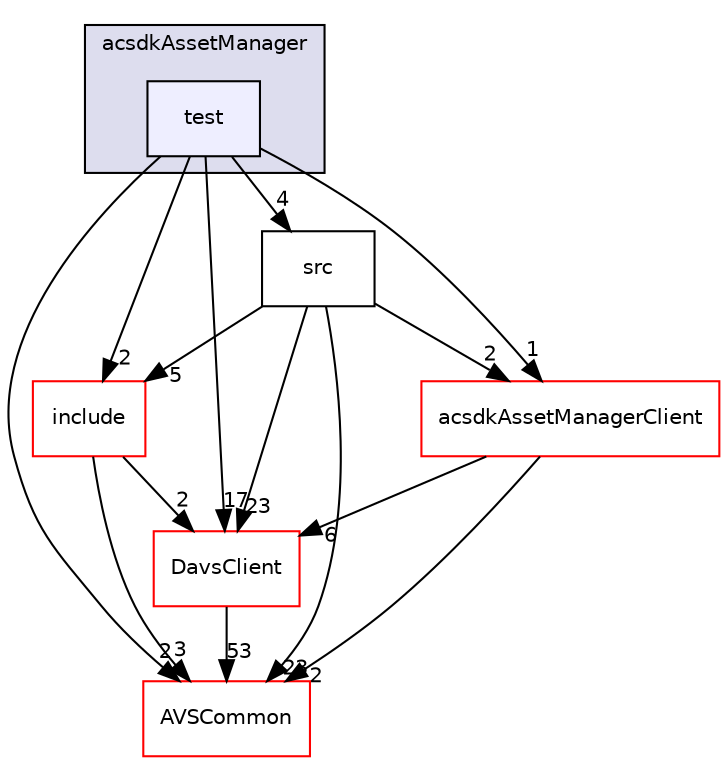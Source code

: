 digraph "/workplace/avs-device-sdk/capabilities/AssetManager/acsdkAssetManager/test" {
  compound=true
  node [ fontsize="10", fontname="Helvetica"];
  edge [ labelfontsize="10", labelfontname="Helvetica"];
  subgraph clusterdir_c153292608d6a329a57fe8f8b3d4529e {
    graph [ bgcolor="#ddddee", pencolor="black", label="acsdkAssetManager" fontname="Helvetica", fontsize="10", URL="dir_c153292608d6a329a57fe8f8b3d4529e.html"]
  dir_41e35273dbb349fb23277aa321b74ec7 [shape=box, label="test", style="filled", fillcolor="#eeeeff", pencolor="black", URL="dir_41e35273dbb349fb23277aa321b74ec7.html"];
  }
  dir_540438bbae3a318540d9b45853620373 [shape=box label="include" fillcolor="white" style="filled" color="red" URL="dir_540438bbae3a318540d9b45853620373.html"];
  dir_de622777c97862544df14465483f72cc [shape=box label="DavsClient" fillcolor="white" style="filled" color="red" URL="dir_de622777c97862544df14465483f72cc.html"];
  dir_059fdc4ec18b8aa0c1c2ebaeff88e291 [shape=box label="acsdkAssetManagerClient" fillcolor="white" style="filled" color="red" URL="dir_059fdc4ec18b8aa0c1c2ebaeff88e291.html"];
  dir_13e65effb2bde530b17b3d5eefcd0266 [shape=box label="AVSCommon" fillcolor="white" style="filled" color="red" URL="dir_13e65effb2bde530b17b3d5eefcd0266.html"];
  dir_8bd596a6404d7a09d24f3c49ff88f9ef [shape=box label="src" URL="dir_8bd596a6404d7a09d24f3c49ff88f9ef.html"];
  dir_540438bbae3a318540d9b45853620373->dir_de622777c97862544df14465483f72cc [headlabel="2", labeldistance=1.5 headhref="dir_000299_000230.html"];
  dir_540438bbae3a318540d9b45853620373->dir_13e65effb2bde530b17b3d5eefcd0266 [headlabel="3", labeldistance=1.5 headhref="dir_000299_000017.html"];
  dir_de622777c97862544df14465483f72cc->dir_13e65effb2bde530b17b3d5eefcd0266 [headlabel="53", labeldistance=1.5 headhref="dir_000230_000017.html"];
  dir_059fdc4ec18b8aa0c1c2ebaeff88e291->dir_de622777c97862544df14465483f72cc [headlabel="6", labeldistance=1.5 headhref="dir_000302_000230.html"];
  dir_059fdc4ec18b8aa0c1c2ebaeff88e291->dir_13e65effb2bde530b17b3d5eefcd0266 [headlabel="2", labeldistance=1.5 headhref="dir_000302_000017.html"];
  dir_41e35273dbb349fb23277aa321b74ec7->dir_540438bbae3a318540d9b45853620373 [headlabel="2", labeldistance=1.5 headhref="dir_000301_000299.html"];
  dir_41e35273dbb349fb23277aa321b74ec7->dir_de622777c97862544df14465483f72cc [headlabel="17", labeldistance=1.5 headhref="dir_000301_000230.html"];
  dir_41e35273dbb349fb23277aa321b74ec7->dir_059fdc4ec18b8aa0c1c2ebaeff88e291 [headlabel="1", labeldistance=1.5 headhref="dir_000301_000302.html"];
  dir_41e35273dbb349fb23277aa321b74ec7->dir_13e65effb2bde530b17b3d5eefcd0266 [headlabel="2", labeldistance=1.5 headhref="dir_000301_000017.html"];
  dir_41e35273dbb349fb23277aa321b74ec7->dir_8bd596a6404d7a09d24f3c49ff88f9ef [headlabel="4", labeldistance=1.5 headhref="dir_000301_000175.html"];
  dir_8bd596a6404d7a09d24f3c49ff88f9ef->dir_540438bbae3a318540d9b45853620373 [headlabel="5", labeldistance=1.5 headhref="dir_000175_000299.html"];
  dir_8bd596a6404d7a09d24f3c49ff88f9ef->dir_de622777c97862544df14465483f72cc [headlabel="23", labeldistance=1.5 headhref="dir_000175_000230.html"];
  dir_8bd596a6404d7a09d24f3c49ff88f9ef->dir_059fdc4ec18b8aa0c1c2ebaeff88e291 [headlabel="2", labeldistance=1.5 headhref="dir_000175_000302.html"];
  dir_8bd596a6404d7a09d24f3c49ff88f9ef->dir_13e65effb2bde530b17b3d5eefcd0266 [headlabel="23", labeldistance=1.5 headhref="dir_000175_000017.html"];
}
